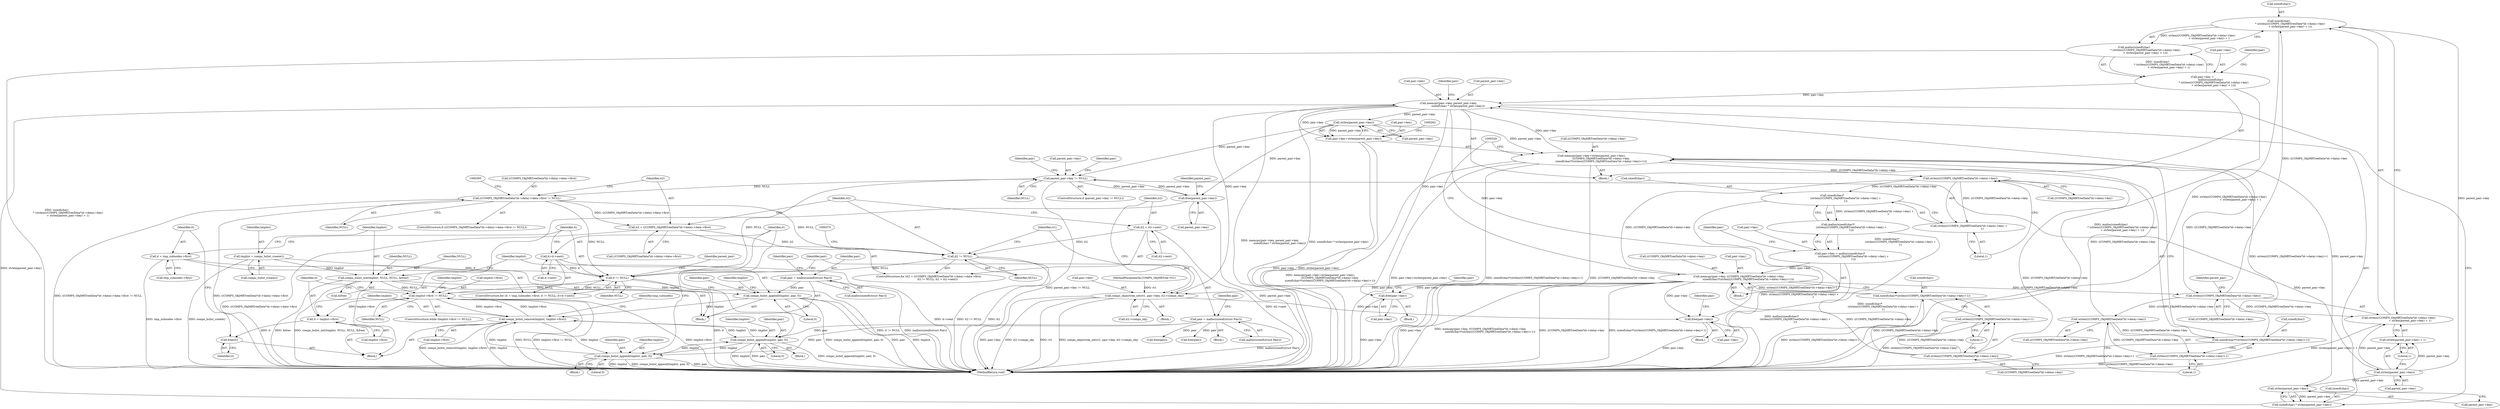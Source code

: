digraph "0_libcomps_e3a5d056633677959ad924a51758876d415e7046_0@API" {
"1000219" [label="(Call,sizeof(char)\n                           * (strlen(((COMPS_ObjMRTreeData*)it->data)->key)\n                           + strlen(parent_pair->key) + 1))"];
"1000223" [label="(Call,strlen(((COMPS_ObjMRTreeData*)it->data)->key))"];
"1000251" [label="(Call,memcpy(pair->key+strlen(parent_pair->key),\n                       ((COMPS_ObjMRTreeData*)it->data)->key,\n                       sizeof(char)*(strlen(((COMPS_ObjMRTreeData*)it->data)->key)+1)))"];
"1000237" [label="(Call,memcpy(pair->key, parent_pair->key,\n                       sizeof(char) * strlen(parent_pair->key)))"];
"1000214" [label="(Call,pair->key =\n                    malloc(sizeof(char)\n                           * (strlen(((COMPS_ObjMRTreeData*)it->data)->key)\n                           + strlen(parent_pair->key) + 1)))"];
"1000218" [label="(Call,malloc(sizeof(char)\n                           * (strlen(((COMPS_ObjMRTreeData*)it->data)->key)\n                           + strlen(parent_pair->key) + 1)))"];
"1000219" [label="(Call,sizeof(char)\n                           * (strlen(((COMPS_ObjMRTreeData*)it->data)->key)\n                           + strlen(parent_pair->key) + 1))"];
"1000232" [label="(Call,strlen(parent_pair->key))"];
"1000208" [label="(Call,parent_pair->key != NULL)"];
"1000414" [label="(Call,free(parent_pair->key))"];
"1000256" [label="(Call,strlen(parent_pair->key))"];
"1000182" [label="(Call,it != NULL)"];
"1000177" [label="(Call,it = tmp_subnodes->first)"];
"1000185" [label="(Call,it=it->next)"];
"1000349" [label="(Call,it2 != NULL)"];
"1000338" [label="(Call,it2 = ((COMPS_ObjMRTreeData*)it->data)->data->first)"];
"1000325" [label="(Call,((COMPS_ObjMRTreeData*)it->data)->data->first != NULL)"];
"1000352" [label="(Call,it2 = it2->next)"];
"1000142" [label="(Call,tmplist->first != NULL)"];
"1000153" [label="(Call,comps_hslist_remove(tmplist, tmplist->first))"];
"1000402" [label="(Call,comps_hslist_append(tmplist, pair, 0))"];
"1000377" [label="(Call,comps_hslist_append(tmplist, pair, 0))"];
"1000191" [label="(Call,pair = malloc(sizeof(struct Pair)))"];
"1000137" [label="(Call,comps_hslist_append(tmplist, pair, 0))"];
"1000131" [label="(Call,comps_hslist_init(tmplist, NULL, NULL, &free))"];
"1000128" [label="(Call,tmplist = comps_hslist_create())"];
"1000111" [label="(Call,pair = malloc(sizeof(struct Pair)))"];
"1000247" [label="(Call,strlen(parent_pair->key))"];
"1000244" [label="(Call,sizeof(char) * strlen(parent_pair->key))"];
"1000271" [label="(Call,strlen(((COMPS_ObjMRTreeData*)it->data)->key))"];
"1000267" [label="(Call,sizeof(char)*(strlen(((COMPS_ObjMRTreeData*)it->data)->key)+1))"];
"1000300" [label="(Call,memcpy(pair->key, ((COMPS_ObjMRTreeData*)it->data)->key,\n                       sizeof(char)*(strlen(((COMPS_ObjMRTreeData*)it->data)->key)+1)))"];
"1000282" [label="(Call,pair->key = malloc(sizeof(char)*\n                                (strlen(((COMPS_ObjMRTreeData*)it->data)->key) +\n                                1)))"];
"1000286" [label="(Call,malloc(sizeof(char)*\n                                (strlen(((COMPS_ObjMRTreeData*)it->data)->key) +\n                                1)))"];
"1000287" [label="(Call,sizeof(char)*\n                                (strlen(((COMPS_ObjMRTreeData*)it->data)->key) +\n                                1))"];
"1000291" [label="(Call,strlen(((COMPS_ObjMRTreeData*)it->data)->key))"];
"1000315" [label="(Call,strlen(((COMPS_ObjMRTreeData*)it->data)->key))"];
"1000311" [label="(Call,sizeof(char)*(strlen(((COMPS_ObjMRTreeData*)it->data)->key)+1))"];
"1000222" [label="(Call,strlen(((COMPS_ObjMRTreeData*)it->data)->key)\n                           + strlen(parent_pair->key) + 1)"];
"1000270" [label="(Call,strlen(((COMPS_ObjMRTreeData*)it->data)->key)+1)"];
"1000358" [label="(Call,comps_objmrtree_set(rt1, pair->key, it2->comps_obj))"];
"1000383" [label="(Call,free(pair->key))"];
"1000408" [label="(Call,free(pair->key))"];
"1000290" [label="(Call,strlen(((COMPS_ObjMRTreeData*)it->data)->key) +\n                                1)"];
"1000314" [label="(Call,strlen(((COMPS_ObjMRTreeData*)it->data)->key)+1)"];
"1000252" [label="(Call,pair->key+strlen(parent_pair->key))"];
"1000231" [label="(Call,strlen(parent_pair->key) + 1)"];
"1000148" [label="(Call,it = tmplist->first)"];
"1000174" [label="(Call,free(it))"];
"1000251" [label="(Call,memcpy(pair->key+strlen(parent_pair->key),\n                       ((COMPS_ObjMRTreeData*)it->data)->key,\n                       sizeof(char)*(strlen(((COMPS_ObjMRTreeData*)it->data)->key)+1)))"];
"1000412" [label="(Call,free(pair))"];
"1000140" [label="(Literal,0)"];
"1000415" [label="(Call,parent_pair->key)"];
"1000403" [label="(Identifier,tmplist)"];
"1000147" [label="(Block,)"];
"1000139" [label="(Identifier,pair)"];
"1000142" [label="(Call,tmplist->first != NULL)"];
"1000408" [label="(Call,free(pair->key))"];
"1000213" [label="(Block,)"];
"1000260" [label="(Call,((COMPS_ObjMRTreeData*)it->data)->key)"];
"1000192" [label="(Identifier,pair)"];
"1000103" [label="(MethodParameterIn,COMPS_ObjMRTree *rt1)"];
"1000378" [label="(Identifier,tmplist)"];
"1000290" [label="(Call,strlen(((COMPS_ObjMRTreeData*)it->data)->key) +\n                                1)"];
"1000174" [label="(Call,free(it))"];
"1000220" [label="(Call,sizeof(char))"];
"1000212" [label="(Identifier,NULL)"];
"1000340" [label="(Call,((COMPS_ObjMRTreeData*)it->data)->data->first)"];
"1000376" [label="(Block,)"];
"1000413" [label="(Identifier,pair)"];
"1000326" [label="(Call,((COMPS_ObjMRTreeData*)it->data)->data->first)"];
"1000224" [label="(Call,((COMPS_ObjMRTreeData*)it->data)->key)"];
"1000135" [label="(Call,&free)"];
"1000316" [label="(Call,((COMPS_ObjMRTreeData*)it->data)->key)"];
"1000186" [label="(Identifier,it)"];
"1000380" [label="(Literal,0)"];
"1000350" [label="(Identifier,it2)"];
"1000300" [label="(Call,memcpy(pair->key, ((COMPS_ObjMRTreeData*)it->data)->key,\n                       sizeof(char)*(strlen(((COMPS_ObjMRTreeData*)it->data)->key)+1)))"];
"1000182" [label="(Call,it != NULL)"];
"1000209" [label="(Call,parent_pair->key)"];
"1000208" [label="(Call,parent_pair->key != NULL)"];
"1000141" [label="(ControlStructure,while (tmplist->first != NULL))"];
"1000134" [label="(Identifier,NULL)"];
"1000105" [label="(Block,)"];
"1000244" [label="(Call,sizeof(char) * strlen(parent_pair->key))"];
"1000252" [label="(Call,pair->key+strlen(parent_pair->key))"];
"1000198" [label="(Identifier,pair)"];
"1000143" [label="(Call,tmplist->first)"];
"1000363" [label="(Call,it2->comps_obj)"];
"1000282" [label="(Call,pair->key = malloc(sizeof(char)*\n                                (strlen(((COMPS_ObjMRTreeData*)it->data)->key) +\n                                1)))"];
"1000129" [label="(Identifier,tmplist)"];
"1000291" [label="(Call,strlen(((COMPS_ObjMRTreeData*)it->data)->key))"];
"1000148" [label="(Call,it = tmplist->first)"];
"1000238" [label="(Call,pair->key)"];
"1000384" [label="(Call,pair->key)"];
"1000271" [label="(Call,strlen(((COMPS_ObjMRTreeData*)it->data)->key))"];
"1000231" [label="(Call,strlen(parent_pair->key) + 1)"];
"1000223" [label="(Call,strlen(((COMPS_ObjMRTreeData*)it->data)->key))"];
"1000405" [label="(Literal,0)"];
"1000215" [label="(Call,pair->key)"];
"1000338" [label="(Call,it2 = ((COMPS_ObjMRTreeData*)it->data)->data->first)"];
"1000325" [label="(Call,((COMPS_ObjMRTreeData*)it->data)->data->first != NULL)"];
"1000323" [label="(Literal,1)"];
"1000153" [label="(Call,comps_hslist_remove(tmplist, tmplist->first))"];
"1000422" [label="(Identifier,tmplist)"];
"1000149" [label="(Identifier,it)"];
"1000286" [label="(Call,malloc(sizeof(char)*\n                                (strlen(((COMPS_ObjMRTreeData*)it->data)->key) +\n                                1)))"];
"1000248" [label="(Call,parent_pair->key)"];
"1000358" [label="(Call,comps_objmrtree_set(rt1, pair->key, it2->comps_obj))"];
"1000414" [label="(Call,free(parent_pair->key))"];
"1000222" [label="(Call,strlen(((COMPS_ObjMRTreeData*)it->data)->key)\n                           + strlen(parent_pair->key) + 1)"];
"1000185" [label="(Call,it=it->next)"];
"1000245" [label="(Call,sizeof(char))"];
"1000247" [label="(Call,strlen(parent_pair->key))"];
"1000253" [label="(Call,pair->key)"];
"1000131" [label="(Call,comps_hslist_init(tmplist, NULL, NULL, &free))"];
"1000191" [label="(Call,pair = malloc(sizeof(struct Pair)))"];
"1000219" [label="(Call,sizeof(char)\n                           * (strlen(((COMPS_ObjMRTreeData*)it->data)->key)\n                           + strlen(parent_pair->key) + 1))"];
"1000379" [label="(Identifier,pair)"];
"1000111" [label="(Call,pair = malloc(sizeof(struct Pair)))"];
"1000416" [label="(Identifier,parent_pair)"];
"1000388" [label="(Identifier,pair)"];
"1000383" [label="(Call,free(pair->key))"];
"1000137" [label="(Call,comps_hslist_append(tmplist, pair, 0))"];
"1000360" [label="(Call,pair->key)"];
"1000387" [label="(Call,free(pair))"];
"1000177" [label="(Call,it = tmp_subnodes->first)"];
"1000270" [label="(Call,strlen(((COMPS_ObjMRTreeData*)it->data)->key)+1)"];
"1000236" [label="(Literal,1)"];
"1000353" [label="(Identifier,it2)"];
"1000159" [label="(Identifier,tmp_subnodes)"];
"1000190" [label="(Block,)"];
"1000237" [label="(Call,memcpy(pair->key, parent_pair->key,\n                       sizeof(char) * strlen(parent_pair->key)))"];
"1000113" [label="(Call,malloc(sizeof(struct Pair)))"];
"1000112" [label="(Identifier,pair)"];
"1000382" [label="(Block,)"];
"1000187" [label="(Call,it->next)"];
"1000138" [label="(Identifier,tmplist)"];
"1000183" [label="(Identifier,it)"];
"1000283" [label="(Call,pair->key)"];
"1000146" [label="(Identifier,NULL)"];
"1000409" [label="(Call,pair->key)"];
"1000352" [label="(Call,it2 = it2->next)"];
"1000256" [label="(Call,strlen(parent_pair->key))"];
"1000132" [label="(Identifier,tmplist)"];
"1000118" [label="(Identifier,pair)"];
"1000351" [label="(Identifier,NULL)"];
"1000357" [label="(Block,)"];
"1000175" [label="(Identifier,it)"];
"1000335" [label="(Identifier,NULL)"];
"1000407" [label="(Block,)"];
"1000359" [label="(Identifier,rt1)"];
"1000234" [label="(Identifier,parent_pair)"];
"1000292" [label="(Call,((COMPS_ObjMRTreeData*)it->data)->key)"];
"1000178" [label="(Identifier,it)"];
"1000207" [label="(ControlStructure,if (parent_pair->key != NULL))"];
"1000287" [label="(Call,sizeof(char)*\n                                (strlen(((COMPS_ObjMRTreeData*)it->data)->key) +\n                                1))"];
"1000150" [label="(Call,tmplist->first)"];
"1000232" [label="(Call,strlen(parent_pair->key))"];
"1000401" [label="(Block,)"];
"1000184" [label="(Identifier,NULL)"];
"1000284" [label="(Identifier,pair)"];
"1000324" [label="(ControlStructure,if (((COMPS_ObjMRTreeData*)it->data)->data->first != NULL))"];
"1000133" [label="(Identifier,NULL)"];
"1000218" [label="(Call,malloc(sizeof(char)\n                           * (strlen(((COMPS_ObjMRTreeData*)it->data)->key)\n                           + strlen(parent_pair->key) + 1)))"];
"1000339" [label="(Identifier,it2)"];
"1000154" [label="(Identifier,tmplist)"];
"1000354" [label="(Call,it2->next)"];
"1000233" [label="(Call,parent_pair->key)"];
"1000267" [label="(Call,sizeof(char)*(strlen(((COMPS_ObjMRTreeData*)it->data)->key)+1))"];
"1000155" [label="(Call,tmplist->first)"];
"1000128" [label="(Call,tmplist = comps_hslist_create())"];
"1000216" [label="(Identifier,pair)"];
"1000311" [label="(Call,sizeof(char)*(strlen(((COMPS_ObjMRTreeData*)it->data)->key)+1))"];
"1000404" [label="(Identifier,pair)"];
"1000312" [label="(Call,sizeof(char))"];
"1000315" [label="(Call,strlen(((COMPS_ObjMRTreeData*)it->data)->key))"];
"1000179" [label="(Call,tmp_subnodes->first)"];
"1000279" [label="(Literal,1)"];
"1000130" [label="(Call,comps_hslist_create())"];
"1000302" [label="(Identifier,pair)"];
"1000288" [label="(Call,sizeof(char))"];
"1000144" [label="(Identifier,tmplist)"];
"1000419" [label="(Identifier,parent_pair)"];
"1000304" [label="(Call,((COMPS_ObjMRTreeData*)it->data)->key)"];
"1000268" [label="(Call,sizeof(char))"];
"1000176" [label="(ControlStructure,for (it = tmp_subnodes->first; it != NULL; it=it->next))"];
"1000257" [label="(Call,parent_pair->key)"];
"1000402" [label="(Call,comps_hslist_append(tmplist, pair, 0))"];
"1000272" [label="(Call,((COMPS_ObjMRTreeData*)it->data)->key)"];
"1000299" [label="(Literal,1)"];
"1000254" [label="(Identifier,pair)"];
"1000241" [label="(Call,parent_pair->key)"];
"1000281" [label="(Block,)"];
"1000423" [label="(MethodReturn,void)"];
"1000301" [label="(Call,pair->key)"];
"1000214" [label="(Call,pair->key =\n                    malloc(sizeof(char)\n                           * (strlen(((COMPS_ObjMRTreeData*)it->data)->key)\n                           + strlen(parent_pair->key) + 1)))"];
"1000239" [label="(Identifier,pair)"];
"1000349" [label="(Call,it2 != NULL)"];
"1000377" [label="(Call,comps_hslist_append(tmplist, pair, 0))"];
"1000314" [label="(Call,strlen(((COMPS_ObjMRTreeData*)it->data)->key)+1)"];
"1000337" [label="(ControlStructure,for (it2 = ((COMPS_ObjMRTreeData*)it->data)->data->first;\n                     it2 != NULL; it2 = it2->next))"];
"1000193" [label="(Call,malloc(sizeof(struct Pair)))"];
"1000219" -> "1000218"  [label="AST: "];
"1000219" -> "1000222"  [label="CFG: "];
"1000220" -> "1000219"  [label="AST: "];
"1000222" -> "1000219"  [label="AST: "];
"1000218" -> "1000219"  [label="CFG: "];
"1000219" -> "1000423"  [label="DDG: strlen(((COMPS_ObjMRTreeData*)it->data)->key)\n                           + strlen(parent_pair->key) + 1"];
"1000219" -> "1000218"  [label="DDG: strlen(((COMPS_ObjMRTreeData*)it->data)->key)\n                           + strlen(parent_pair->key) + 1"];
"1000223" -> "1000219"  [label="DDG: ((COMPS_ObjMRTreeData*)it->data)->key"];
"1000232" -> "1000219"  [label="DDG: parent_pair->key"];
"1000223" -> "1000222"  [label="AST: "];
"1000223" -> "1000224"  [label="CFG: "];
"1000224" -> "1000223"  [label="AST: "];
"1000234" -> "1000223"  [label="CFG: "];
"1000223" -> "1000222"  [label="DDG: ((COMPS_ObjMRTreeData*)it->data)->key"];
"1000251" -> "1000223"  [label="DDG: ((COMPS_ObjMRTreeData*)it->data)->key"];
"1000300" -> "1000223"  [label="DDG: ((COMPS_ObjMRTreeData*)it->data)->key"];
"1000223" -> "1000271"  [label="DDG: ((COMPS_ObjMRTreeData*)it->data)->key"];
"1000251" -> "1000213"  [label="AST: "];
"1000251" -> "1000267"  [label="CFG: "];
"1000252" -> "1000251"  [label="AST: "];
"1000260" -> "1000251"  [label="AST: "];
"1000267" -> "1000251"  [label="AST: "];
"1000329" -> "1000251"  [label="CFG: "];
"1000251" -> "1000423"  [label="DDG: ((COMPS_ObjMRTreeData*)it->data)->key"];
"1000251" -> "1000423"  [label="DDG: memcpy(pair->key+strlen(parent_pair->key),\n                       ((COMPS_ObjMRTreeData*)it->data)->key,\n                       sizeof(char)*(strlen(((COMPS_ObjMRTreeData*)it->data)->key)+1))"];
"1000251" -> "1000423"  [label="DDG: pair->key+strlen(parent_pair->key)"];
"1000251" -> "1000423"  [label="DDG: sizeof(char)*(strlen(((COMPS_ObjMRTreeData*)it->data)->key)+1)"];
"1000237" -> "1000251"  [label="DDG: pair->key"];
"1000256" -> "1000251"  [label="DDG: parent_pair->key"];
"1000271" -> "1000251"  [label="DDG: ((COMPS_ObjMRTreeData*)it->data)->key"];
"1000267" -> "1000251"  [label="DDG: strlen(((COMPS_ObjMRTreeData*)it->data)->key)+1"];
"1000251" -> "1000291"  [label="DDG: ((COMPS_ObjMRTreeData*)it->data)->key"];
"1000237" -> "1000213"  [label="AST: "];
"1000237" -> "1000244"  [label="CFG: "];
"1000238" -> "1000237"  [label="AST: "];
"1000241" -> "1000237"  [label="AST: "];
"1000244" -> "1000237"  [label="AST: "];
"1000254" -> "1000237"  [label="CFG: "];
"1000237" -> "1000423"  [label="DDG: memcpy(pair->key, parent_pair->key,\n                       sizeof(char) * strlen(parent_pair->key))"];
"1000237" -> "1000423"  [label="DDG: sizeof(char) * strlen(parent_pair->key)"];
"1000214" -> "1000237"  [label="DDG: pair->key"];
"1000247" -> "1000237"  [label="DDG: parent_pair->key"];
"1000244" -> "1000237"  [label="DDG: strlen(parent_pair->key)"];
"1000237" -> "1000252"  [label="DDG: pair->key"];
"1000237" -> "1000256"  [label="DDG: parent_pair->key"];
"1000237" -> "1000358"  [label="DDG: pair->key"];
"1000237" -> "1000383"  [label="DDG: pair->key"];
"1000237" -> "1000408"  [label="DDG: pair->key"];
"1000214" -> "1000213"  [label="AST: "];
"1000214" -> "1000218"  [label="CFG: "];
"1000215" -> "1000214"  [label="AST: "];
"1000218" -> "1000214"  [label="AST: "];
"1000239" -> "1000214"  [label="CFG: "];
"1000214" -> "1000423"  [label="DDG: malloc(sizeof(char)\n                           * (strlen(((COMPS_ObjMRTreeData*)it->data)->key)\n                           + strlen(parent_pair->key) + 1))"];
"1000218" -> "1000214"  [label="DDG: sizeof(char)\n                           * (strlen(((COMPS_ObjMRTreeData*)it->data)->key)\n                           + strlen(parent_pair->key) + 1)"];
"1000218" -> "1000423"  [label="DDG: sizeof(char)\n                           * (strlen(((COMPS_ObjMRTreeData*)it->data)->key)\n                           + strlen(parent_pair->key) + 1)"];
"1000232" -> "1000231"  [label="AST: "];
"1000232" -> "1000233"  [label="CFG: "];
"1000233" -> "1000232"  [label="AST: "];
"1000236" -> "1000232"  [label="CFG: "];
"1000232" -> "1000222"  [label="DDG: parent_pair->key"];
"1000232" -> "1000231"  [label="DDG: parent_pair->key"];
"1000208" -> "1000232"  [label="DDG: parent_pair->key"];
"1000232" -> "1000247"  [label="DDG: parent_pair->key"];
"1000208" -> "1000207"  [label="AST: "];
"1000208" -> "1000212"  [label="CFG: "];
"1000209" -> "1000208"  [label="AST: "];
"1000212" -> "1000208"  [label="AST: "];
"1000216" -> "1000208"  [label="CFG: "];
"1000284" -> "1000208"  [label="CFG: "];
"1000208" -> "1000423"  [label="DDG: parent_pair->key != NULL"];
"1000414" -> "1000208"  [label="DDG: parent_pair->key"];
"1000256" -> "1000208"  [label="DDG: parent_pair->key"];
"1000182" -> "1000208"  [label="DDG: NULL"];
"1000208" -> "1000325"  [label="DDG: NULL"];
"1000208" -> "1000414"  [label="DDG: parent_pair->key"];
"1000414" -> "1000147"  [label="AST: "];
"1000414" -> "1000415"  [label="CFG: "];
"1000415" -> "1000414"  [label="AST: "];
"1000419" -> "1000414"  [label="CFG: "];
"1000414" -> "1000423"  [label="DDG: parent_pair->key"];
"1000256" -> "1000414"  [label="DDG: parent_pair->key"];
"1000256" -> "1000252"  [label="AST: "];
"1000256" -> "1000257"  [label="CFG: "];
"1000257" -> "1000256"  [label="AST: "];
"1000252" -> "1000256"  [label="CFG: "];
"1000256" -> "1000252"  [label="DDG: parent_pair->key"];
"1000182" -> "1000176"  [label="AST: "];
"1000182" -> "1000184"  [label="CFG: "];
"1000183" -> "1000182"  [label="AST: "];
"1000184" -> "1000182"  [label="AST: "];
"1000192" -> "1000182"  [label="CFG: "];
"1000416" -> "1000182"  [label="CFG: "];
"1000182" -> "1000423"  [label="DDG: it != NULL"];
"1000182" -> "1000423"  [label="DDG: it"];
"1000182" -> "1000142"  [label="DDG: NULL"];
"1000177" -> "1000182"  [label="DDG: it"];
"1000185" -> "1000182"  [label="DDG: it"];
"1000349" -> "1000182"  [label="DDG: NULL"];
"1000142" -> "1000182"  [label="DDG: NULL"];
"1000325" -> "1000182"  [label="DDG: NULL"];
"1000177" -> "1000176"  [label="AST: "];
"1000177" -> "1000179"  [label="CFG: "];
"1000178" -> "1000177"  [label="AST: "];
"1000179" -> "1000177"  [label="AST: "];
"1000183" -> "1000177"  [label="CFG: "];
"1000177" -> "1000423"  [label="DDG: tmp_subnodes->first"];
"1000185" -> "1000176"  [label="AST: "];
"1000185" -> "1000187"  [label="CFG: "];
"1000186" -> "1000185"  [label="AST: "];
"1000187" -> "1000185"  [label="AST: "];
"1000183" -> "1000185"  [label="CFG: "];
"1000185" -> "1000423"  [label="DDG: it->next"];
"1000349" -> "1000337"  [label="AST: "];
"1000349" -> "1000351"  [label="CFG: "];
"1000350" -> "1000349"  [label="AST: "];
"1000351" -> "1000349"  [label="AST: "];
"1000359" -> "1000349"  [label="CFG: "];
"1000370" -> "1000349"  [label="CFG: "];
"1000349" -> "1000423"  [label="DDG: it2 != NULL"];
"1000349" -> "1000423"  [label="DDG: it2"];
"1000338" -> "1000349"  [label="DDG: it2"];
"1000352" -> "1000349"  [label="DDG: it2"];
"1000325" -> "1000349"  [label="DDG: NULL"];
"1000338" -> "1000337"  [label="AST: "];
"1000338" -> "1000340"  [label="CFG: "];
"1000339" -> "1000338"  [label="AST: "];
"1000340" -> "1000338"  [label="AST: "];
"1000350" -> "1000338"  [label="CFG: "];
"1000338" -> "1000423"  [label="DDG: ((COMPS_ObjMRTreeData*)it->data)->data->first"];
"1000325" -> "1000338"  [label="DDG: ((COMPS_ObjMRTreeData*)it->data)->data->first"];
"1000325" -> "1000324"  [label="AST: "];
"1000325" -> "1000335"  [label="CFG: "];
"1000326" -> "1000325"  [label="AST: "];
"1000335" -> "1000325"  [label="AST: "];
"1000339" -> "1000325"  [label="CFG: "];
"1000395" -> "1000325"  [label="CFG: "];
"1000325" -> "1000423"  [label="DDG: ((COMPS_ObjMRTreeData*)it->data)->data->first"];
"1000325" -> "1000423"  [label="DDG: ((COMPS_ObjMRTreeData*)it->data)->data->first != NULL"];
"1000352" -> "1000337"  [label="AST: "];
"1000352" -> "1000354"  [label="CFG: "];
"1000353" -> "1000352"  [label="AST: "];
"1000354" -> "1000352"  [label="AST: "];
"1000350" -> "1000352"  [label="CFG: "];
"1000352" -> "1000423"  [label="DDG: it2->next"];
"1000142" -> "1000141"  [label="AST: "];
"1000142" -> "1000146"  [label="CFG: "];
"1000143" -> "1000142"  [label="AST: "];
"1000146" -> "1000142"  [label="AST: "];
"1000149" -> "1000142"  [label="CFG: "];
"1000422" -> "1000142"  [label="CFG: "];
"1000142" -> "1000423"  [label="DDG: tmplist->first != NULL"];
"1000142" -> "1000423"  [label="DDG: tmplist->first"];
"1000142" -> "1000423"  [label="DDG: NULL"];
"1000153" -> "1000142"  [label="DDG: tmplist->first"];
"1000131" -> "1000142"  [label="DDG: NULL"];
"1000142" -> "1000148"  [label="DDG: tmplist->first"];
"1000142" -> "1000153"  [label="DDG: tmplist->first"];
"1000153" -> "1000147"  [label="AST: "];
"1000153" -> "1000155"  [label="CFG: "];
"1000154" -> "1000153"  [label="AST: "];
"1000155" -> "1000153"  [label="AST: "];
"1000159" -> "1000153"  [label="CFG: "];
"1000153" -> "1000423"  [label="DDG: tmplist"];
"1000153" -> "1000423"  [label="DDG: comps_hslist_remove(tmplist, tmplist->first)"];
"1000402" -> "1000153"  [label="DDG: tmplist"];
"1000377" -> "1000153"  [label="DDG: tmplist"];
"1000137" -> "1000153"  [label="DDG: tmplist"];
"1000153" -> "1000377"  [label="DDG: tmplist"];
"1000153" -> "1000402"  [label="DDG: tmplist"];
"1000402" -> "1000401"  [label="AST: "];
"1000402" -> "1000405"  [label="CFG: "];
"1000403" -> "1000402"  [label="AST: "];
"1000404" -> "1000402"  [label="AST: "];
"1000405" -> "1000402"  [label="AST: "];
"1000186" -> "1000402"  [label="CFG: "];
"1000402" -> "1000423"  [label="DDG: pair"];
"1000402" -> "1000423"  [label="DDG: comps_hslist_append(tmplist, pair, 0)"];
"1000402" -> "1000423"  [label="DDG: tmplist"];
"1000402" -> "1000377"  [label="DDG: tmplist"];
"1000377" -> "1000402"  [label="DDG: tmplist"];
"1000191" -> "1000402"  [label="DDG: pair"];
"1000377" -> "1000376"  [label="AST: "];
"1000377" -> "1000380"  [label="CFG: "];
"1000378" -> "1000377"  [label="AST: "];
"1000379" -> "1000377"  [label="AST: "];
"1000380" -> "1000377"  [label="AST: "];
"1000186" -> "1000377"  [label="CFG: "];
"1000377" -> "1000423"  [label="DDG: comps_hslist_append(tmplist, pair, 0)"];
"1000377" -> "1000423"  [label="DDG: pair"];
"1000377" -> "1000423"  [label="DDG: tmplist"];
"1000191" -> "1000377"  [label="DDG: pair"];
"1000191" -> "1000190"  [label="AST: "];
"1000191" -> "1000193"  [label="CFG: "];
"1000192" -> "1000191"  [label="AST: "];
"1000193" -> "1000191"  [label="AST: "];
"1000198" -> "1000191"  [label="CFG: "];
"1000191" -> "1000423"  [label="DDG: malloc(sizeof(struct Pair))"];
"1000191" -> "1000387"  [label="DDG: pair"];
"1000191" -> "1000412"  [label="DDG: pair"];
"1000137" -> "1000105"  [label="AST: "];
"1000137" -> "1000140"  [label="CFG: "];
"1000138" -> "1000137"  [label="AST: "];
"1000139" -> "1000137"  [label="AST: "];
"1000140" -> "1000137"  [label="AST: "];
"1000144" -> "1000137"  [label="CFG: "];
"1000137" -> "1000423"  [label="DDG: pair"];
"1000137" -> "1000423"  [label="DDG: tmplist"];
"1000137" -> "1000423"  [label="DDG: comps_hslist_append(tmplist, pair, 0)"];
"1000131" -> "1000137"  [label="DDG: tmplist"];
"1000111" -> "1000137"  [label="DDG: pair"];
"1000131" -> "1000105"  [label="AST: "];
"1000131" -> "1000135"  [label="CFG: "];
"1000132" -> "1000131"  [label="AST: "];
"1000133" -> "1000131"  [label="AST: "];
"1000134" -> "1000131"  [label="AST: "];
"1000135" -> "1000131"  [label="AST: "];
"1000138" -> "1000131"  [label="CFG: "];
"1000131" -> "1000423"  [label="DDG: &free"];
"1000131" -> "1000423"  [label="DDG: comps_hslist_init(tmplist, NULL, NULL, &free)"];
"1000128" -> "1000131"  [label="DDG: tmplist"];
"1000128" -> "1000105"  [label="AST: "];
"1000128" -> "1000130"  [label="CFG: "];
"1000129" -> "1000128"  [label="AST: "];
"1000130" -> "1000128"  [label="AST: "];
"1000132" -> "1000128"  [label="CFG: "];
"1000128" -> "1000423"  [label="DDG: comps_hslist_create()"];
"1000111" -> "1000105"  [label="AST: "];
"1000111" -> "1000113"  [label="CFG: "];
"1000112" -> "1000111"  [label="AST: "];
"1000113" -> "1000111"  [label="AST: "];
"1000118" -> "1000111"  [label="CFG: "];
"1000111" -> "1000423"  [label="DDG: malloc(sizeof(struct Pair))"];
"1000247" -> "1000244"  [label="AST: "];
"1000247" -> "1000248"  [label="CFG: "];
"1000248" -> "1000247"  [label="AST: "];
"1000244" -> "1000247"  [label="CFG: "];
"1000247" -> "1000244"  [label="DDG: parent_pair->key"];
"1000245" -> "1000244"  [label="AST: "];
"1000271" -> "1000270"  [label="AST: "];
"1000271" -> "1000272"  [label="CFG: "];
"1000272" -> "1000271"  [label="AST: "];
"1000279" -> "1000271"  [label="CFG: "];
"1000271" -> "1000267"  [label="DDG: ((COMPS_ObjMRTreeData*)it->data)->key"];
"1000271" -> "1000270"  [label="DDG: ((COMPS_ObjMRTreeData*)it->data)->key"];
"1000267" -> "1000270"  [label="CFG: "];
"1000268" -> "1000267"  [label="AST: "];
"1000270" -> "1000267"  [label="AST: "];
"1000267" -> "1000423"  [label="DDG: strlen(((COMPS_ObjMRTreeData*)it->data)->key)+1"];
"1000300" -> "1000281"  [label="AST: "];
"1000300" -> "1000311"  [label="CFG: "];
"1000301" -> "1000300"  [label="AST: "];
"1000304" -> "1000300"  [label="AST: "];
"1000311" -> "1000300"  [label="AST: "];
"1000329" -> "1000300"  [label="CFG: "];
"1000300" -> "1000423"  [label="DDG: ((COMPS_ObjMRTreeData*)it->data)->key"];
"1000300" -> "1000423"  [label="DDG: sizeof(char)*(strlen(((COMPS_ObjMRTreeData*)it->data)->key)+1)"];
"1000300" -> "1000423"  [label="DDG: pair->key"];
"1000300" -> "1000423"  [label="DDG: memcpy(pair->key, ((COMPS_ObjMRTreeData*)it->data)->key,\n                       sizeof(char)*(strlen(((COMPS_ObjMRTreeData*)it->data)->key)+1))"];
"1000300" -> "1000291"  [label="DDG: ((COMPS_ObjMRTreeData*)it->data)->key"];
"1000282" -> "1000300"  [label="DDG: pair->key"];
"1000315" -> "1000300"  [label="DDG: ((COMPS_ObjMRTreeData*)it->data)->key"];
"1000311" -> "1000300"  [label="DDG: strlen(((COMPS_ObjMRTreeData*)it->data)->key)+1"];
"1000300" -> "1000358"  [label="DDG: pair->key"];
"1000300" -> "1000383"  [label="DDG: pair->key"];
"1000300" -> "1000408"  [label="DDG: pair->key"];
"1000282" -> "1000281"  [label="AST: "];
"1000282" -> "1000286"  [label="CFG: "];
"1000283" -> "1000282"  [label="AST: "];
"1000286" -> "1000282"  [label="AST: "];
"1000302" -> "1000282"  [label="CFG: "];
"1000282" -> "1000423"  [label="DDG: malloc(sizeof(char)*\n                                (strlen(((COMPS_ObjMRTreeData*)it->data)->key) +\n                                1))"];
"1000286" -> "1000282"  [label="DDG: sizeof(char)*\n                                (strlen(((COMPS_ObjMRTreeData*)it->data)->key) +\n                                1)"];
"1000286" -> "1000287"  [label="CFG: "];
"1000287" -> "1000286"  [label="AST: "];
"1000286" -> "1000423"  [label="DDG: sizeof(char)*\n                                (strlen(((COMPS_ObjMRTreeData*)it->data)->key) +\n                                1)"];
"1000287" -> "1000286"  [label="DDG: strlen(((COMPS_ObjMRTreeData*)it->data)->key) +\n                                1"];
"1000287" -> "1000290"  [label="CFG: "];
"1000288" -> "1000287"  [label="AST: "];
"1000290" -> "1000287"  [label="AST: "];
"1000287" -> "1000423"  [label="DDG: strlen(((COMPS_ObjMRTreeData*)it->data)->key) +\n                                1"];
"1000291" -> "1000287"  [label="DDG: ((COMPS_ObjMRTreeData*)it->data)->key"];
"1000291" -> "1000290"  [label="AST: "];
"1000291" -> "1000292"  [label="CFG: "];
"1000292" -> "1000291"  [label="AST: "];
"1000299" -> "1000291"  [label="CFG: "];
"1000291" -> "1000290"  [label="DDG: ((COMPS_ObjMRTreeData*)it->data)->key"];
"1000291" -> "1000315"  [label="DDG: ((COMPS_ObjMRTreeData*)it->data)->key"];
"1000315" -> "1000314"  [label="AST: "];
"1000315" -> "1000316"  [label="CFG: "];
"1000316" -> "1000315"  [label="AST: "];
"1000323" -> "1000315"  [label="CFG: "];
"1000315" -> "1000311"  [label="DDG: ((COMPS_ObjMRTreeData*)it->data)->key"];
"1000315" -> "1000314"  [label="DDG: ((COMPS_ObjMRTreeData*)it->data)->key"];
"1000311" -> "1000314"  [label="CFG: "];
"1000312" -> "1000311"  [label="AST: "];
"1000314" -> "1000311"  [label="AST: "];
"1000311" -> "1000423"  [label="DDG: strlen(((COMPS_ObjMRTreeData*)it->data)->key)+1"];
"1000222" -> "1000231"  [label="CFG: "];
"1000231" -> "1000222"  [label="AST: "];
"1000222" -> "1000423"  [label="DDG: strlen(parent_pair->key) + 1"];
"1000270" -> "1000279"  [label="CFG: "];
"1000279" -> "1000270"  [label="AST: "];
"1000270" -> "1000423"  [label="DDG: strlen(((COMPS_ObjMRTreeData*)it->data)->key)"];
"1000358" -> "1000357"  [label="AST: "];
"1000358" -> "1000363"  [label="CFG: "];
"1000359" -> "1000358"  [label="AST: "];
"1000360" -> "1000358"  [label="AST: "];
"1000363" -> "1000358"  [label="AST: "];
"1000353" -> "1000358"  [label="CFG: "];
"1000358" -> "1000423"  [label="DDG: comps_objmrtree_set(rt1, pair->key, it2->comps_obj)"];
"1000358" -> "1000423"  [label="DDG: pair->key"];
"1000358" -> "1000423"  [label="DDG: it2->comps_obj"];
"1000358" -> "1000423"  [label="DDG: rt1"];
"1000103" -> "1000358"  [label="DDG: rt1"];
"1000358" -> "1000383"  [label="DDG: pair->key"];
"1000383" -> "1000382"  [label="AST: "];
"1000383" -> "1000384"  [label="CFG: "];
"1000384" -> "1000383"  [label="AST: "];
"1000388" -> "1000383"  [label="CFG: "];
"1000383" -> "1000423"  [label="DDG: pair->key"];
"1000408" -> "1000407"  [label="AST: "];
"1000408" -> "1000409"  [label="CFG: "];
"1000409" -> "1000408"  [label="AST: "];
"1000413" -> "1000408"  [label="CFG: "];
"1000408" -> "1000423"  [label="DDG: pair->key"];
"1000290" -> "1000299"  [label="CFG: "];
"1000299" -> "1000290"  [label="AST: "];
"1000314" -> "1000323"  [label="CFG: "];
"1000323" -> "1000314"  [label="AST: "];
"1000314" -> "1000423"  [label="DDG: strlen(((COMPS_ObjMRTreeData*)it->data)->key)"];
"1000253" -> "1000252"  [label="AST: "];
"1000262" -> "1000252"  [label="CFG: "];
"1000252" -> "1000423"  [label="DDG: pair->key"];
"1000252" -> "1000423"  [label="DDG: strlen(parent_pair->key)"];
"1000231" -> "1000236"  [label="CFG: "];
"1000236" -> "1000231"  [label="AST: "];
"1000148" -> "1000147"  [label="AST: "];
"1000148" -> "1000150"  [label="CFG: "];
"1000149" -> "1000148"  [label="AST: "];
"1000150" -> "1000148"  [label="AST: "];
"1000154" -> "1000148"  [label="CFG: "];
"1000148" -> "1000174"  [label="DDG: it"];
"1000174" -> "1000147"  [label="AST: "];
"1000174" -> "1000175"  [label="CFG: "];
"1000175" -> "1000174"  [label="AST: "];
"1000178" -> "1000174"  [label="CFG: "];
}
